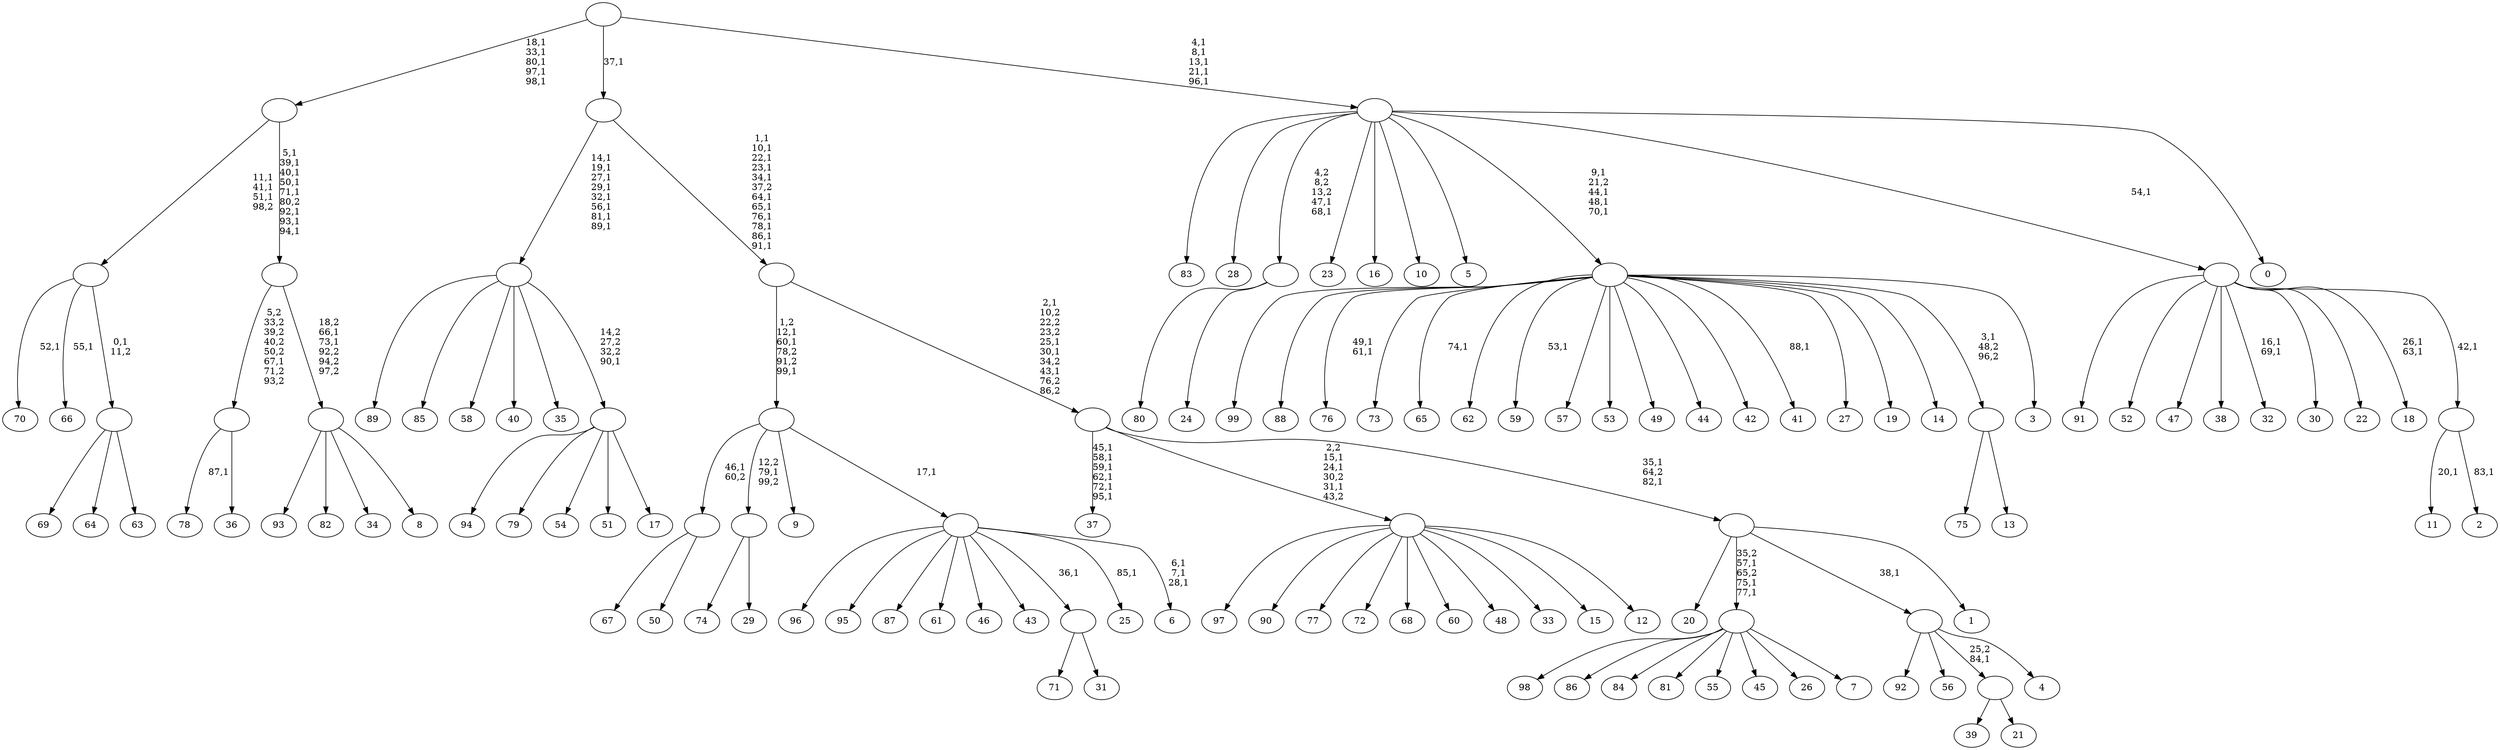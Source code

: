 digraph T {
	200 [label="99"]
	199 [label="98"]
	198 [label="97"]
	197 [label="96"]
	196 [label="95"]
	195 [label="94"]
	194 [label="93"]
	193 [label="92"]
	192 [label="91"]
	191 [label="90"]
	190 [label="89"]
	189 [label="88"]
	188 [label="87"]
	187 [label="86"]
	186 [label="85"]
	185 [label="84"]
	184 [label="83"]
	183 [label="82"]
	182 [label="81"]
	181 [label="80"]
	180 [label="79"]
	179 [label="78"]
	177 [label="77"]
	176 [label="76"]
	173 [label="75"]
	172 [label="74"]
	171 [label="73"]
	170 [label="72"]
	169 [label="71"]
	168 [label="70"]
	166 [label="69"]
	165 [label="68"]
	164 [label="67"]
	163 [label="66"]
	161 [label="65"]
	159 [label="64"]
	158 [label="63"]
	157 [label=""]
	156 [label=""]
	153 [label="62"]
	152 [label="61"]
	151 [label="60"]
	150 [label="59"]
	148 [label="58"]
	147 [label="57"]
	146 [label="56"]
	145 [label="55"]
	144 [label="54"]
	143 [label="53"]
	142 [label="52"]
	141 [label="51"]
	140 [label="50"]
	139 [label=""]
	138 [label="49"]
	137 [label="48"]
	136 [label="47"]
	135 [label="46"]
	134 [label="45"]
	133 [label="44"]
	132 [label="43"]
	131 [label="42"]
	130 [label="41"]
	128 [label="40"]
	127 [label="39"]
	126 [label="38"]
	125 [label="37"]
	118 [label="36"]
	117 [label=""]
	116 [label="35"]
	115 [label="34"]
	114 [label="33"]
	113 [label="32"]
	110 [label="31"]
	109 [label=""]
	108 [label="30"]
	107 [label="29"]
	106 [label=""]
	105 [label="28"]
	104 [label="27"]
	103 [label="26"]
	102 [label="25"]
	100 [label="24"]
	99 [label=""]
	97 [label="23"]
	96 [label="22"]
	95 [label="21"]
	94 [label=""]
	93 [label="20"]
	92 [label="19"]
	91 [label="18"]
	88 [label="17"]
	87 [label=""]
	86 [label=""]
	78 [label="16"]
	77 [label="15"]
	76 [label="14"]
	75 [label="13"]
	74 [label=""]
	73 [label="12"]
	72 [label=""]
	69 [label="11"]
	67 [label="10"]
	66 [label="9"]
	65 [label="8"]
	64 [label=""]
	62 [label=""]
	54 [label=""]
	49 [label="7"]
	48 [label=""]
	45 [label="6"]
	41 [label=""]
	40 [label=""]
	37 [label="5"]
	36 [label="4"]
	35 [label=""]
	34 [label="3"]
	33 [label=""]
	29 [label="2"]
	27 [label=""]
	26 [label=""]
	25 [label="1"]
	24 [label=""]
	22 [label=""]
	18 [label=""]
	7 [label=""]
	6 [label="0"]
	5 [label=""]
	0 [label=""]
	157 -> 166 [label=""]
	157 -> 159 [label=""]
	157 -> 158 [label=""]
	156 -> 163 [label="55,1"]
	156 -> 168 [label="52,1"]
	156 -> 157 [label="0,1\n11,2"]
	139 -> 164 [label=""]
	139 -> 140 [label=""]
	117 -> 179 [label="87,1"]
	117 -> 118 [label=""]
	109 -> 169 [label=""]
	109 -> 110 [label=""]
	106 -> 172 [label=""]
	106 -> 107 [label=""]
	99 -> 181 [label=""]
	99 -> 100 [label=""]
	94 -> 127 [label=""]
	94 -> 95 [label=""]
	87 -> 195 [label=""]
	87 -> 180 [label=""]
	87 -> 144 [label=""]
	87 -> 141 [label=""]
	87 -> 88 [label=""]
	86 -> 190 [label=""]
	86 -> 186 [label=""]
	86 -> 148 [label=""]
	86 -> 128 [label=""]
	86 -> 116 [label=""]
	86 -> 87 [label="14,2\n27,2\n32,2\n90,1"]
	74 -> 173 [label=""]
	74 -> 75 [label=""]
	72 -> 198 [label=""]
	72 -> 191 [label=""]
	72 -> 177 [label=""]
	72 -> 170 [label=""]
	72 -> 165 [label=""]
	72 -> 151 [label=""]
	72 -> 137 [label=""]
	72 -> 114 [label=""]
	72 -> 77 [label=""]
	72 -> 73 [label=""]
	64 -> 194 [label=""]
	64 -> 183 [label=""]
	64 -> 115 [label=""]
	64 -> 65 [label=""]
	62 -> 64 [label="18,2\n66,1\n73,1\n92,2\n94,2\n97,2"]
	62 -> 117 [label="5,2\n33,2\n39,2\n40,2\n50,2\n67,1\n71,2\n93,2"]
	54 -> 62 [label="5,1\n39,1\n40,1\n50,1\n71,1\n80,2\n92,1\n93,1\n94,1"]
	54 -> 156 [label="11,1\n41,1\n51,1\n98,2"]
	48 -> 199 [label=""]
	48 -> 187 [label=""]
	48 -> 185 [label=""]
	48 -> 182 [label=""]
	48 -> 145 [label=""]
	48 -> 134 [label=""]
	48 -> 103 [label=""]
	48 -> 49 [label=""]
	41 -> 45 [label="6,1\n7,1\n28,1"]
	41 -> 102 [label="85,1"]
	41 -> 197 [label=""]
	41 -> 196 [label=""]
	41 -> 188 [label=""]
	41 -> 152 [label=""]
	41 -> 135 [label=""]
	41 -> 132 [label=""]
	41 -> 109 [label="36,1"]
	40 -> 139 [label="46,1\n60,2"]
	40 -> 106 [label="12,2\n79,1\n99,2"]
	40 -> 66 [label=""]
	40 -> 41 [label="17,1"]
	35 -> 193 [label=""]
	35 -> 146 [label=""]
	35 -> 94 [label="25,2\n84,1"]
	35 -> 36 [label=""]
	33 -> 130 [label="88,1"]
	33 -> 150 [label="53,1"]
	33 -> 161 [label="74,1"]
	33 -> 176 [label="49,1\n61,1"]
	33 -> 200 [label=""]
	33 -> 189 [label=""]
	33 -> 171 [label=""]
	33 -> 153 [label=""]
	33 -> 147 [label=""]
	33 -> 143 [label=""]
	33 -> 138 [label=""]
	33 -> 133 [label=""]
	33 -> 131 [label=""]
	33 -> 104 [label=""]
	33 -> 92 [label=""]
	33 -> 76 [label=""]
	33 -> 74 [label="3,1\n48,2\n96,2"]
	33 -> 34 [label=""]
	27 -> 29 [label="83,1"]
	27 -> 69 [label="20,1"]
	26 -> 91 [label="26,1\n63,1"]
	26 -> 113 [label="16,1\n69,1"]
	26 -> 192 [label=""]
	26 -> 142 [label=""]
	26 -> 136 [label=""]
	26 -> 126 [label=""]
	26 -> 108 [label=""]
	26 -> 96 [label=""]
	26 -> 27 [label="42,1"]
	24 -> 48 [label="35,2\n57,1\n65,2\n75,1\n77,1"]
	24 -> 93 [label=""]
	24 -> 35 [label="38,1"]
	24 -> 25 [label=""]
	22 -> 24 [label="35,1\n64,2\n82,1"]
	22 -> 72 [label="2,2\n15,1\n24,1\n30,2\n31,1\n43,2"]
	22 -> 125 [label="45,1\n58,1\n59,1\n62,1\n72,1\n95,1"]
	18 -> 22 [label="2,1\n10,2\n22,2\n23,2\n25,1\n30,1\n34,2\n43,1\n76,2\n86,2"]
	18 -> 40 [label="1,2\n12,1\n60,1\n78,2\n91,2\n99,1"]
	7 -> 18 [label="1,1\n10,1\n22,1\n23,1\n34,1\n37,2\n64,1\n65,1\n76,1\n78,1\n86,1\n91,1"]
	7 -> 86 [label="14,1\n19,1\n27,1\n29,1\n32,1\n56,1\n81,1\n89,1"]
	5 -> 33 [label="9,1\n21,2\n44,1\n48,1\n70,1"]
	5 -> 99 [label="4,2\n8,2\n13,2\n47,1\n68,1"]
	5 -> 184 [label=""]
	5 -> 105 [label=""]
	5 -> 97 [label=""]
	5 -> 78 [label=""]
	5 -> 67 [label=""]
	5 -> 37 [label=""]
	5 -> 26 [label="54,1"]
	5 -> 6 [label=""]
	0 -> 5 [label="4,1\n8,1\n13,1\n21,1\n96,1"]
	0 -> 54 [label="18,1\n33,1\n80,1\n97,1\n98,1"]
	0 -> 7 [label="37,1"]
}
